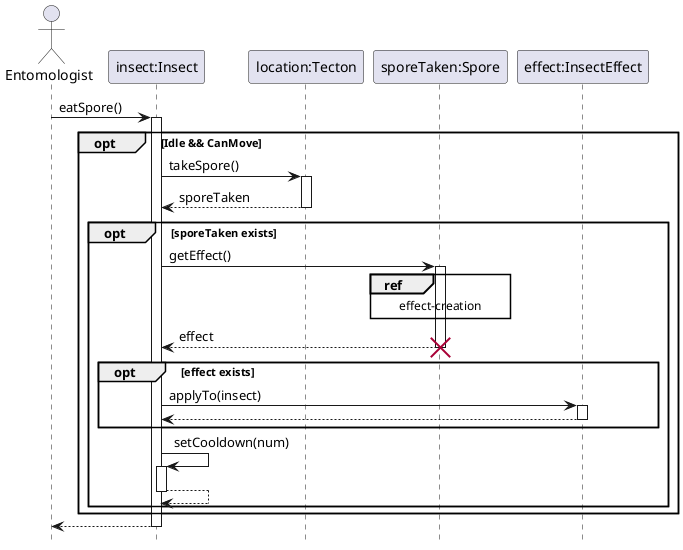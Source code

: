 @startuml Insect/eat-spore
hide footbox

actor Entomologist
participant "insect:Insect" as insect
participant "location:Tecton" as location
participant "sporeTaken:Spore" as sporeTaken
participant "effect:InsectEffect" as effect

Entomologist -> insect : eatSpore()
activate insect

opt Idle && CanMove
    insect -> location : takeSpore()
    activate location
    return sporeTaken

    opt sporeTaken exists
        insect -> sporeTaken : getEffect()
        activate sporeTaken

        ref over sporeTaken
            effect-creation
        end ref

        return effect
        destroy sporeTaken

        opt effect exists
            insect -> effect : applyTo(insect)
            activate effect
            return
        end

            insect -> insect : setCooldown(num)
        activate insect
        return
    end
end

return

@enduml
